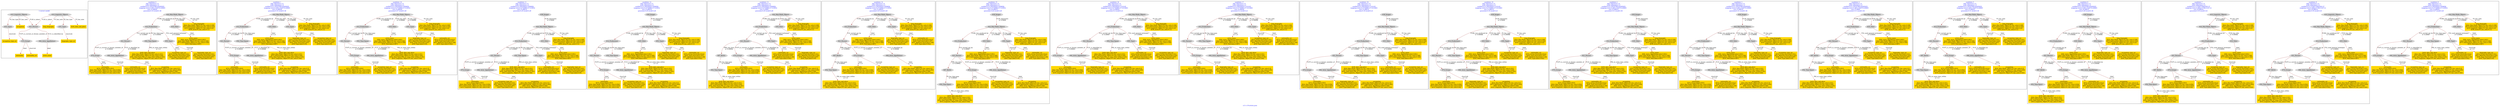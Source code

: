 digraph n0 {
fontcolor="blue"
remincross="true"
label="s11-s-19-artists.json"
subgraph cluster_0 {
label="1-correct model"
n2[style="filled",color="white",fillcolor="lightgray",label="E21_Person1"];
n3[style="filled",color="white",fillcolor="lightgray",label="E74_Group1"];
n4[style="filled",color="white",fillcolor="lightgray",label="E82_Actor_Appellation1"];
n5[style="filled",color="white",fillcolor="lightgray",label="E33_Linguistic_Object1"];
n6[style="filled",color="white",fillcolor="lightgray",label="E55_Type1"];
n7[shape="plaintext",style="filled",fillcolor="gold",label="birth_data_and_place"];
n8[shape="plaintext",style="filled",fillcolor="gold",label="long_biography"];
n9[style="filled",color="white",fillcolor="lightgray",label="E33_Linguistic_Object2"];
n10[style="filled",color="white",fillcolor="lightgray",label="E55_Type2"];
n11[shape="plaintext",style="filled",fillcolor="gold",label="occupation"];
n12[shape="plaintext",style="filled",fillcolor="gold",label="biography_type_uri"];
n13[shape="plaintext",style="filled",fillcolor="gold",label="occupation_type_uri"];
n14[shape="plaintext",style="filled",fillcolor="gold",label="nationality_uri"];
n15[shape="plaintext",style="filled",fillcolor="gold",label="nationality"];
n16[shape="plaintext",style="filled",fillcolor="gold",label="artist_name"];
}
subgraph cluster_1 {
label="candidate 0\nlink coherence:1.0\nnode coherence:1.0\nconfidence:0.33035789104495955\nmapping score:0.4851192970149865\ncost:14.99924\n-precision:0.33-recall:0.36"
n18[style="filled",color="white",fillcolor="lightgray",label="E12_Production1"];
n19[style="filled",color="white",fillcolor="lightgray",label="E21_Person1"];
n20[style="filled",color="white",fillcolor="lightgray",label="E52_Time-Span2"];
n21[style="filled",color="white",fillcolor="lightgray",label="E55_Type1"];
n22[style="filled",color="white",fillcolor="lightgray",label="E74_Group1"];
n23[style="filled",color="white",fillcolor="lightgray",label="E82_Actor_Appellation1"];
n24[style="filled",color="white",fillcolor="lightgray",label="E22_Man-Made_Object1"];
n25[style="filled",color="white",fillcolor="lightgray",label="E35_Title1"];
n26[shape="plaintext",style="filled",fillcolor="gold",label="occupation\n[E22_Man-Made_Object,P3_has_note,0.3]\n[E73_Information_Object,P3_has_note,0.292]\n[E82_Actor_Appellation,label,0.246]\n[E33_Linguistic_Object,P3_has_note,0.163]"];
n27[shape="plaintext",style="filled",fillcolor="gold",label="birth_data_and_place\n[E22_Man-Made_Object,P3_has_note,0.331]\n[E73_Information_Object,P3_has_note,0.324]\n[E52_Time-Span,P82_at_some_time_within,0.181]\n[E33_Linguistic_Object,P3_has_note,0.164]"];
n28[shape="plaintext",style="filled",fillcolor="gold",label="occupation_type_uri\n[E74_Group,classLink,0.331]\n[E57_Material,classLink,0.322]\n[E55_Type,classLink,0.297]\n[E55_Type,label,0.05]"];
n29[shape="plaintext",style="filled",fillcolor="gold",label="nationality\n[E74_Group,label,0.853]\n[E22_Man-Made_Object,P3_has_note,0.054]\n[E73_Information_Object,P3_has_note,0.053]\n[E33_Linguistic_Object,P3_has_note,0.04]"];
n30[shape="plaintext",style="filled",fillcolor="gold",label="artist_name\n[E82_Actor_Appellation,label,0.601]\n[E22_Man-Made_Object,P3_has_note,0.168]\n[E73_Information_Object,P3_has_note,0.164]\n[E35_Title,label,0.067]"];
n31[shape="plaintext",style="filled",fillcolor="gold",label="long_biography\n[E22_Man-Made_Object,P3_has_note,0.338]\n[E73_Information_Object,P3_has_note,0.332]\n[E33_Linguistic_Object,P3_has_note,0.22]\n[E39_Actor,P3_has_note,0.11]"];
n32[shape="plaintext",style="filled",fillcolor="gold",label="biography_type_uri\n[E74_Group,classLink,0.331]\n[E57_Material,classLink,0.322]\n[E55_Type,classLink,0.297]\n[E55_Type,label,0.05]"];
n33[shape="plaintext",style="filled",fillcolor="gold",label="nationality_uri\n[E74_Group,classLink,0.612]\n[E55_Type,classLink,0.197]\n[E57_Material,classLink,0.148]\n[E55_Type,label,0.042]"];
}
subgraph cluster_2 {
label="candidate 1\nlink coherence:1.0\nnode coherence:1.0\nconfidence:0.33035789104495955\nmapping score:0.4851192970149865\ncost:14.99929\n-precision:0.33-recall:0.36"
n35[style="filled",color="white",fillcolor="lightgray",label="E12_Production1"];
n36[style="filled",color="white",fillcolor="lightgray",label="E21_Person1"];
n37[style="filled",color="white",fillcolor="lightgray",label="E52_Time-Span2"];
n38[style="filled",color="white",fillcolor="lightgray",label="E74_Group1"];
n39[style="filled",color="white",fillcolor="lightgray",label="E82_Actor_Appellation1"];
n40[style="filled",color="white",fillcolor="lightgray",label="E22_Man-Made_Object1"];
n41[style="filled",color="white",fillcolor="lightgray",label="E35_Title1"];
n42[style="filled",color="white",fillcolor="lightgray",label="E55_Type2"];
n43[shape="plaintext",style="filled",fillcolor="gold",label="occupation\n[E22_Man-Made_Object,P3_has_note,0.3]\n[E73_Information_Object,P3_has_note,0.292]\n[E82_Actor_Appellation,label,0.246]\n[E33_Linguistic_Object,P3_has_note,0.163]"];
n44[shape="plaintext",style="filled",fillcolor="gold",label="birth_data_and_place\n[E22_Man-Made_Object,P3_has_note,0.331]\n[E73_Information_Object,P3_has_note,0.324]\n[E52_Time-Span,P82_at_some_time_within,0.181]\n[E33_Linguistic_Object,P3_has_note,0.164]"];
n45[shape="plaintext",style="filled",fillcolor="gold",label="biography_type_uri\n[E74_Group,classLink,0.331]\n[E57_Material,classLink,0.322]\n[E55_Type,classLink,0.297]\n[E55_Type,label,0.05]"];
n46[shape="plaintext",style="filled",fillcolor="gold",label="occupation_type_uri\n[E74_Group,classLink,0.331]\n[E57_Material,classLink,0.322]\n[E55_Type,classLink,0.297]\n[E55_Type,label,0.05]"];
n47[shape="plaintext",style="filled",fillcolor="gold",label="nationality\n[E74_Group,label,0.853]\n[E22_Man-Made_Object,P3_has_note,0.054]\n[E73_Information_Object,P3_has_note,0.053]\n[E33_Linguistic_Object,P3_has_note,0.04]"];
n48[shape="plaintext",style="filled",fillcolor="gold",label="artist_name\n[E82_Actor_Appellation,label,0.601]\n[E22_Man-Made_Object,P3_has_note,0.168]\n[E73_Information_Object,P3_has_note,0.164]\n[E35_Title,label,0.067]"];
n49[shape="plaintext",style="filled",fillcolor="gold",label="long_biography\n[E22_Man-Made_Object,P3_has_note,0.338]\n[E73_Information_Object,P3_has_note,0.332]\n[E33_Linguistic_Object,P3_has_note,0.22]\n[E39_Actor,P3_has_note,0.11]"];
n50[shape="plaintext",style="filled",fillcolor="gold",label="nationality_uri\n[E74_Group,classLink,0.612]\n[E55_Type,classLink,0.197]\n[E57_Material,classLink,0.148]\n[E55_Type,label,0.042]"];
}
subgraph cluster_3 {
label="candidate 10\nlink coherence:1.0\nnode coherence:1.0\nconfidence:0.2942940471959856\nmapping score:0.4730980157319952\ncost:14.99929\n-precision:0.27-recall:0.29"
n52[style="filled",color="white",fillcolor="lightgray",label="E12_Production1"];
n53[style="filled",color="white",fillcolor="lightgray",label="E21_Person1"];
n54[style="filled",color="white",fillcolor="lightgray",label="E52_Time-Span2"];
n55[style="filled",color="white",fillcolor="lightgray",label="E74_Group1"];
n56[style="filled",color="white",fillcolor="lightgray",label="E82_Actor_Appellation1"];
n57[style="filled",color="white",fillcolor="lightgray",label="E22_Man-Made_Object1"];
n58[style="filled",color="white",fillcolor="lightgray",label="E35_Title1"];
n59[style="filled",color="white",fillcolor="lightgray",label="E55_Type2"];
n60[shape="plaintext",style="filled",fillcolor="gold",label="occupation\n[E22_Man-Made_Object,P3_has_note,0.3]\n[E73_Information_Object,P3_has_note,0.292]\n[E82_Actor_Appellation,label,0.246]\n[E33_Linguistic_Object,P3_has_note,0.163]"];
n61[shape="plaintext",style="filled",fillcolor="gold",label="birth_data_and_place\n[E22_Man-Made_Object,P3_has_note,0.331]\n[E73_Information_Object,P3_has_note,0.324]\n[E52_Time-Span,P82_at_some_time_within,0.181]\n[E33_Linguistic_Object,P3_has_note,0.164]"];
n62[shape="plaintext",style="filled",fillcolor="gold",label="biography_type_uri\n[E74_Group,classLink,0.331]\n[E57_Material,classLink,0.322]\n[E55_Type,classLink,0.297]\n[E55_Type,label,0.05]"];
n63[shape="plaintext",style="filled",fillcolor="gold",label="nationality_uri\n[E74_Group,classLink,0.612]\n[E55_Type,classLink,0.197]\n[E57_Material,classLink,0.148]\n[E55_Type,label,0.042]"];
n64[shape="plaintext",style="filled",fillcolor="gold",label="nationality\n[E74_Group,label,0.853]\n[E22_Man-Made_Object,P3_has_note,0.054]\n[E73_Information_Object,P3_has_note,0.053]\n[E33_Linguistic_Object,P3_has_note,0.04]"];
n65[shape="plaintext",style="filled",fillcolor="gold",label="artist_name\n[E82_Actor_Appellation,label,0.601]\n[E22_Man-Made_Object,P3_has_note,0.168]\n[E73_Information_Object,P3_has_note,0.164]\n[E35_Title,label,0.067]"];
n66[shape="plaintext",style="filled",fillcolor="gold",label="long_biography\n[E22_Man-Made_Object,P3_has_note,0.338]\n[E73_Information_Object,P3_has_note,0.332]\n[E33_Linguistic_Object,P3_has_note,0.22]\n[E39_Actor,P3_has_note,0.11]"];
n67[shape="plaintext",style="filled",fillcolor="gold",label="occupation_type_uri\n[E74_Group,classLink,0.331]\n[E57_Material,classLink,0.322]\n[E55_Type,classLink,0.297]\n[E55_Type,label,0.05]"];
}
subgraph cluster_4 {
label="candidate 11\nlink coherence:1.0\nnode coherence:1.0\nconfidence:0.2942940471959856\nmapping score:0.4730980157319952\ncost:15.99914\n-precision:0.25-recall:0.29"
n69[style="filled",color="white",fillcolor="lightgray",label="E12_Production1"];
n70[style="filled",color="white",fillcolor="lightgray",label="E21_Person1"];
n71[style="filled",color="white",fillcolor="lightgray",label="E52_Time-Span2"];
n72[style="filled",color="white",fillcolor="lightgray",label="E55_Type1"];
n73[style="filled",color="white",fillcolor="lightgray",label="E74_Group1"];
n74[style="filled",color="white",fillcolor="lightgray",label="E82_Actor_Appellation1"];
n75[style="filled",color="white",fillcolor="lightgray",label="E22_Man-Made_Object1"];
n76[style="filled",color="white",fillcolor="lightgray",label="E35_Title1"];
n77[style="filled",color="white",fillcolor="lightgray",label="E38_Image1"];
n78[shape="plaintext",style="filled",fillcolor="gold",label="occupation\n[E22_Man-Made_Object,P3_has_note,0.3]\n[E73_Information_Object,P3_has_note,0.292]\n[E82_Actor_Appellation,label,0.246]\n[E33_Linguistic_Object,P3_has_note,0.163]"];
n79[shape="plaintext",style="filled",fillcolor="gold",label="birth_data_and_place\n[E22_Man-Made_Object,P3_has_note,0.331]\n[E73_Information_Object,P3_has_note,0.324]\n[E52_Time-Span,P82_at_some_time_within,0.181]\n[E33_Linguistic_Object,P3_has_note,0.164]"];
n80[shape="plaintext",style="filled",fillcolor="gold",label="nationality_uri\n[E74_Group,classLink,0.612]\n[E55_Type,classLink,0.197]\n[E57_Material,classLink,0.148]\n[E55_Type,label,0.042]"];
n81[shape="plaintext",style="filled",fillcolor="gold",label="nationality\n[E74_Group,label,0.853]\n[E22_Man-Made_Object,P3_has_note,0.054]\n[E73_Information_Object,P3_has_note,0.053]\n[E33_Linguistic_Object,P3_has_note,0.04]"];
n82[shape="plaintext",style="filled",fillcolor="gold",label="artist_name\n[E82_Actor_Appellation,label,0.601]\n[E22_Man-Made_Object,P3_has_note,0.168]\n[E73_Information_Object,P3_has_note,0.164]\n[E35_Title,label,0.067]"];
n83[shape="plaintext",style="filled",fillcolor="gold",label="long_biography\n[E22_Man-Made_Object,P3_has_note,0.338]\n[E73_Information_Object,P3_has_note,0.332]\n[E33_Linguistic_Object,P3_has_note,0.22]\n[E39_Actor,P3_has_note,0.11]"];
n84[shape="plaintext",style="filled",fillcolor="gold",label="biography_type_uri\n[E74_Group,classLink,0.331]\n[E57_Material,classLink,0.322]\n[E55_Type,classLink,0.297]\n[E55_Type,label,0.05]"];
n85[shape="plaintext",style="filled",fillcolor="gold",label="occupation_type_uri\n[E74_Group,classLink,0.331]\n[E57_Material,classLink,0.322]\n[E55_Type,classLink,0.297]\n[E55_Type,label,0.05]"];
}
subgraph cluster_5 {
label="candidate 12\nlink coherence:1.0\nnode coherence:1.0\nconfidence:0.2942940471959856\nmapping score:0.4730980157319952\ncost:15.99919\n-precision:0.25-recall:0.29"
n87[style="filled",color="white",fillcolor="lightgray",label="E12_Production1"];
n88[style="filled",color="white",fillcolor="lightgray",label="E21_Person1"];
n89[style="filled",color="white",fillcolor="lightgray",label="E52_Time-Span2"];
n90[style="filled",color="white",fillcolor="lightgray",label="E74_Group1"];
n91[style="filled",color="white",fillcolor="lightgray",label="E82_Actor_Appellation1"];
n92[style="filled",color="white",fillcolor="lightgray",label="E22_Man-Made_Object1"];
n93[style="filled",color="white",fillcolor="lightgray",label="E35_Title1"];
n94[style="filled",color="white",fillcolor="lightgray",label="E55_Type2"];
n95[style="filled",color="white",fillcolor="lightgray",label="E38_Image1"];
n96[shape="plaintext",style="filled",fillcolor="gold",label="occupation\n[E22_Man-Made_Object,P3_has_note,0.3]\n[E73_Information_Object,P3_has_note,0.292]\n[E82_Actor_Appellation,label,0.246]\n[E33_Linguistic_Object,P3_has_note,0.163]"];
n97[shape="plaintext",style="filled",fillcolor="gold",label="birth_data_and_place\n[E22_Man-Made_Object,P3_has_note,0.331]\n[E73_Information_Object,P3_has_note,0.324]\n[E52_Time-Span,P82_at_some_time_within,0.181]\n[E33_Linguistic_Object,P3_has_note,0.164]"];
n98[shape="plaintext",style="filled",fillcolor="gold",label="biography_type_uri\n[E74_Group,classLink,0.331]\n[E57_Material,classLink,0.322]\n[E55_Type,classLink,0.297]\n[E55_Type,label,0.05]"];
n99[shape="plaintext",style="filled",fillcolor="gold",label="nationality_uri\n[E74_Group,classLink,0.612]\n[E55_Type,classLink,0.197]\n[E57_Material,classLink,0.148]\n[E55_Type,label,0.042]"];
n100[shape="plaintext",style="filled",fillcolor="gold",label="nationality\n[E74_Group,label,0.853]\n[E22_Man-Made_Object,P3_has_note,0.054]\n[E73_Information_Object,P3_has_note,0.053]\n[E33_Linguistic_Object,P3_has_note,0.04]"];
n101[shape="plaintext",style="filled",fillcolor="gold",label="artist_name\n[E82_Actor_Appellation,label,0.601]\n[E22_Man-Made_Object,P3_has_note,0.168]\n[E73_Information_Object,P3_has_note,0.164]\n[E35_Title,label,0.067]"];
n102[shape="plaintext",style="filled",fillcolor="gold",label="long_biography\n[E22_Man-Made_Object,P3_has_note,0.338]\n[E73_Information_Object,P3_has_note,0.332]\n[E33_Linguistic_Object,P3_has_note,0.22]\n[E39_Actor,P3_has_note,0.11]"];
n103[shape="plaintext",style="filled",fillcolor="gold",label="occupation_type_uri\n[E74_Group,classLink,0.331]\n[E57_Material,classLink,0.322]\n[E55_Type,classLink,0.297]\n[E55_Type,label,0.05]"];
}
subgraph cluster_6 {
label="candidate 13\nlink coherence:1.0\nnode coherence:1.0\nconfidence:0.2942940471959856\nmapping score:0.4730980157319952\ncost:15.9992\n-precision:0.25-recall:0.29"
n105[style="filled",color="white",fillcolor="lightgray",label="E12_Production1"];
n106[style="filled",color="white",fillcolor="lightgray",label="E21_Person1"];
n107[style="filled",color="white",fillcolor="lightgray",label="E55_Type1"];
n108[style="filled",color="white",fillcolor="lightgray",label="E67_Birth1"];
n109[style="filled",color="white",fillcolor="lightgray",label="E74_Group1"];
n110[style="filled",color="white",fillcolor="lightgray",label="E82_Actor_Appellation1"];
n111[style="filled",color="white",fillcolor="lightgray",label="E22_Man-Made_Object1"];
n112[style="filled",color="white",fillcolor="lightgray",label="E35_Title1"];
n113[style="filled",color="white",fillcolor="lightgray",label="E52_Time-Span1"];
n114[shape="plaintext",style="filled",fillcolor="gold",label="occupation\n[E22_Man-Made_Object,P3_has_note,0.3]\n[E73_Information_Object,P3_has_note,0.292]\n[E82_Actor_Appellation,label,0.246]\n[E33_Linguistic_Object,P3_has_note,0.163]"];
n115[shape="plaintext",style="filled",fillcolor="gold",label="birth_data_and_place\n[E22_Man-Made_Object,P3_has_note,0.331]\n[E73_Information_Object,P3_has_note,0.324]\n[E52_Time-Span,P82_at_some_time_within,0.181]\n[E33_Linguistic_Object,P3_has_note,0.164]"];
n116[shape="plaintext",style="filled",fillcolor="gold",label="nationality_uri\n[E74_Group,classLink,0.612]\n[E55_Type,classLink,0.197]\n[E57_Material,classLink,0.148]\n[E55_Type,label,0.042]"];
n117[shape="plaintext",style="filled",fillcolor="gold",label="nationality\n[E74_Group,label,0.853]\n[E22_Man-Made_Object,P3_has_note,0.054]\n[E73_Information_Object,P3_has_note,0.053]\n[E33_Linguistic_Object,P3_has_note,0.04]"];
n118[shape="plaintext",style="filled",fillcolor="gold",label="artist_name\n[E82_Actor_Appellation,label,0.601]\n[E22_Man-Made_Object,P3_has_note,0.168]\n[E73_Information_Object,P3_has_note,0.164]\n[E35_Title,label,0.067]"];
n119[shape="plaintext",style="filled",fillcolor="gold",label="long_biography\n[E22_Man-Made_Object,P3_has_note,0.338]\n[E73_Information_Object,P3_has_note,0.332]\n[E33_Linguistic_Object,P3_has_note,0.22]\n[E39_Actor,P3_has_note,0.11]"];
n120[shape="plaintext",style="filled",fillcolor="gold",label="biography_type_uri\n[E74_Group,classLink,0.331]\n[E57_Material,classLink,0.322]\n[E55_Type,classLink,0.297]\n[E55_Type,label,0.05]"];
n121[shape="plaintext",style="filled",fillcolor="gold",label="occupation_type_uri\n[E74_Group,classLink,0.331]\n[E57_Material,classLink,0.322]\n[E55_Type,classLink,0.297]\n[E55_Type,label,0.05]"];
}
subgraph cluster_7 {
label="candidate 14\nlink coherence:1.0\nnode coherence:1.0\nconfidence:0.2942940471959856\nmapping score:0.4730980157319952\ncost:15.99925\n-precision:0.25-recall:0.29"
n123[style="filled",color="white",fillcolor="lightgray",label="E12_Production1"];
n124[style="filled",color="white",fillcolor="lightgray",label="E21_Person1"];
n125[style="filled",color="white",fillcolor="lightgray",label="E67_Birth1"];
n126[style="filled",color="white",fillcolor="lightgray",label="E74_Group1"];
n127[style="filled",color="white",fillcolor="lightgray",label="E82_Actor_Appellation1"];
n128[style="filled",color="white",fillcolor="lightgray",label="E22_Man-Made_Object1"];
n129[style="filled",color="white",fillcolor="lightgray",label="E35_Title1"];
n130[style="filled",color="white",fillcolor="lightgray",label="E55_Type2"];
n131[style="filled",color="white",fillcolor="lightgray",label="E52_Time-Span1"];
n132[shape="plaintext",style="filled",fillcolor="gold",label="occupation\n[E22_Man-Made_Object,P3_has_note,0.3]\n[E73_Information_Object,P3_has_note,0.292]\n[E82_Actor_Appellation,label,0.246]\n[E33_Linguistic_Object,P3_has_note,0.163]"];
n133[shape="plaintext",style="filled",fillcolor="gold",label="birth_data_and_place\n[E22_Man-Made_Object,P3_has_note,0.331]\n[E73_Information_Object,P3_has_note,0.324]\n[E52_Time-Span,P82_at_some_time_within,0.181]\n[E33_Linguistic_Object,P3_has_note,0.164]"];
n134[shape="plaintext",style="filled",fillcolor="gold",label="biography_type_uri\n[E74_Group,classLink,0.331]\n[E57_Material,classLink,0.322]\n[E55_Type,classLink,0.297]\n[E55_Type,label,0.05]"];
n135[shape="plaintext",style="filled",fillcolor="gold",label="nationality_uri\n[E74_Group,classLink,0.612]\n[E55_Type,classLink,0.197]\n[E57_Material,classLink,0.148]\n[E55_Type,label,0.042]"];
n136[shape="plaintext",style="filled",fillcolor="gold",label="nationality\n[E74_Group,label,0.853]\n[E22_Man-Made_Object,P3_has_note,0.054]\n[E73_Information_Object,P3_has_note,0.053]\n[E33_Linguistic_Object,P3_has_note,0.04]"];
n137[shape="plaintext",style="filled",fillcolor="gold",label="artist_name\n[E82_Actor_Appellation,label,0.601]\n[E22_Man-Made_Object,P3_has_note,0.168]\n[E73_Information_Object,P3_has_note,0.164]\n[E35_Title,label,0.067]"];
n138[shape="plaintext",style="filled",fillcolor="gold",label="long_biography\n[E22_Man-Made_Object,P3_has_note,0.338]\n[E73_Information_Object,P3_has_note,0.332]\n[E33_Linguistic_Object,P3_has_note,0.22]\n[E39_Actor,P3_has_note,0.11]"];
n139[shape="plaintext",style="filled",fillcolor="gold",label="occupation_type_uri\n[E74_Group,classLink,0.331]\n[E57_Material,classLink,0.322]\n[E55_Type,classLink,0.297]\n[E55_Type,label,0.05]"];
}
subgraph cluster_8 {
label="candidate 15\nlink coherence:1.0\nnode coherence:1.0\nconfidence:0.2942940471959856\nmapping score:0.4730980157319952\ncost:16.99915\n-precision:0.24-recall:0.29"
n141[style="filled",color="white",fillcolor="lightgray",label="E12_Production1"];
n142[style="filled",color="white",fillcolor="lightgray",label="E21_Person1"];
n143[style="filled",color="white",fillcolor="lightgray",label="E67_Birth1"];
n144[style="filled",color="white",fillcolor="lightgray",label="E74_Group1"];
n145[style="filled",color="white",fillcolor="lightgray",label="E82_Actor_Appellation1"];
n146[style="filled",color="white",fillcolor="lightgray",label="E22_Man-Made_Object1"];
n147[style="filled",color="white",fillcolor="lightgray",label="E35_Title1"];
n148[style="filled",color="white",fillcolor="lightgray",label="E55_Type2"];
n149[style="filled",color="white",fillcolor="lightgray",label="E38_Image1"];
n150[style="filled",color="white",fillcolor="lightgray",label="E52_Time-Span1"];
n151[shape="plaintext",style="filled",fillcolor="gold",label="occupation\n[E22_Man-Made_Object,P3_has_note,0.3]\n[E73_Information_Object,P3_has_note,0.292]\n[E82_Actor_Appellation,label,0.246]\n[E33_Linguistic_Object,P3_has_note,0.163]"];
n152[shape="plaintext",style="filled",fillcolor="gold",label="birth_data_and_place\n[E22_Man-Made_Object,P3_has_note,0.331]\n[E73_Information_Object,P3_has_note,0.324]\n[E52_Time-Span,P82_at_some_time_within,0.181]\n[E33_Linguistic_Object,P3_has_note,0.164]"];
n153[shape="plaintext",style="filled",fillcolor="gold",label="biography_type_uri\n[E74_Group,classLink,0.331]\n[E57_Material,classLink,0.322]\n[E55_Type,classLink,0.297]\n[E55_Type,label,0.05]"];
n154[shape="plaintext",style="filled",fillcolor="gold",label="nationality_uri\n[E74_Group,classLink,0.612]\n[E55_Type,classLink,0.197]\n[E57_Material,classLink,0.148]\n[E55_Type,label,0.042]"];
n155[shape="plaintext",style="filled",fillcolor="gold",label="nationality\n[E74_Group,label,0.853]\n[E22_Man-Made_Object,P3_has_note,0.054]\n[E73_Information_Object,P3_has_note,0.053]\n[E33_Linguistic_Object,P3_has_note,0.04]"];
n156[shape="plaintext",style="filled",fillcolor="gold",label="artist_name\n[E82_Actor_Appellation,label,0.601]\n[E22_Man-Made_Object,P3_has_note,0.168]\n[E73_Information_Object,P3_has_note,0.164]\n[E35_Title,label,0.067]"];
n157[shape="plaintext",style="filled",fillcolor="gold",label="long_biography\n[E22_Man-Made_Object,P3_has_note,0.338]\n[E73_Information_Object,P3_has_note,0.332]\n[E33_Linguistic_Object,P3_has_note,0.22]\n[E39_Actor,P3_has_note,0.11]"];
n158[shape="plaintext",style="filled",fillcolor="gold",label="occupation_type_uri\n[E74_Group,classLink,0.331]\n[E57_Material,classLink,0.322]\n[E55_Type,classLink,0.297]\n[E55_Type,label,0.05]"];
}
subgraph cluster_9 {
label="candidate 16\nlink coherence:1.0\nnode coherence:1.0\nconfidence:0.2942940471310105\nmapping score:0.47309801571033683\ncost:14.99924\n-precision:0.2-recall:0.21"
n160[style="filled",color="white",fillcolor="lightgray",label="E12_Production1"];
n161[style="filled",color="white",fillcolor="lightgray",label="E21_Person1"];
n162[style="filled",color="white",fillcolor="lightgray",label="E52_Time-Span2"];
n163[style="filled",color="white",fillcolor="lightgray",label="E55_Type1"];
n164[style="filled",color="white",fillcolor="lightgray",label="E74_Group1"];
n165[style="filled",color="white",fillcolor="lightgray",label="E82_Actor_Appellation1"];
n166[style="filled",color="white",fillcolor="lightgray",label="E22_Man-Made_Object1"];
n167[style="filled",color="white",fillcolor="lightgray",label="E35_Title1"];
n168[shape="plaintext",style="filled",fillcolor="gold",label="occupation\n[E22_Man-Made_Object,P3_has_note,0.3]\n[E73_Information_Object,P3_has_note,0.292]\n[E82_Actor_Appellation,label,0.246]\n[E33_Linguistic_Object,P3_has_note,0.163]"];
n169[shape="plaintext",style="filled",fillcolor="gold",label="birth_data_and_place\n[E22_Man-Made_Object,P3_has_note,0.331]\n[E73_Information_Object,P3_has_note,0.324]\n[E52_Time-Span,P82_at_some_time_within,0.181]\n[E33_Linguistic_Object,P3_has_note,0.164]"];
n170[shape="plaintext",style="filled",fillcolor="gold",label="nationality_uri\n[E74_Group,classLink,0.612]\n[E55_Type,classLink,0.197]\n[E57_Material,classLink,0.148]\n[E55_Type,label,0.042]"];
n171[shape="plaintext",style="filled",fillcolor="gold",label="nationality\n[E74_Group,label,0.853]\n[E22_Man-Made_Object,P3_has_note,0.054]\n[E73_Information_Object,P3_has_note,0.053]\n[E33_Linguistic_Object,P3_has_note,0.04]"];
n172[shape="plaintext",style="filled",fillcolor="gold",label="artist_name\n[E82_Actor_Appellation,label,0.601]\n[E22_Man-Made_Object,P3_has_note,0.168]\n[E73_Information_Object,P3_has_note,0.164]\n[E35_Title,label,0.067]"];
n173[shape="plaintext",style="filled",fillcolor="gold",label="long_biography\n[E22_Man-Made_Object,P3_has_note,0.338]\n[E73_Information_Object,P3_has_note,0.332]\n[E33_Linguistic_Object,P3_has_note,0.22]\n[E39_Actor,P3_has_note,0.11]"];
n174[shape="plaintext",style="filled",fillcolor="gold",label="occupation_type_uri\n[E74_Group,classLink,0.331]\n[E57_Material,classLink,0.322]\n[E55_Type,classLink,0.297]\n[E55_Type,label,0.05]"];
n175[shape="plaintext",style="filled",fillcolor="gold",label="biography_type_uri\n[E74_Group,classLink,0.331]\n[E57_Material,classLink,0.322]\n[E55_Type,classLink,0.297]\n[E55_Type,label,0.05]"];
}
subgraph cluster_10 {
label="candidate 17\nlink coherence:1.0\nnode coherence:1.0\nconfidence:0.2942940471310105\nmapping score:0.47309801571033683\ncost:14.99929\n-precision:0.2-recall:0.21"
n177[style="filled",color="white",fillcolor="lightgray",label="E12_Production1"];
n178[style="filled",color="white",fillcolor="lightgray",label="E21_Person1"];
n179[style="filled",color="white",fillcolor="lightgray",label="E52_Time-Span2"];
n180[style="filled",color="white",fillcolor="lightgray",label="E74_Group1"];
n181[style="filled",color="white",fillcolor="lightgray",label="E82_Actor_Appellation1"];
n182[style="filled",color="white",fillcolor="lightgray",label="E22_Man-Made_Object1"];
n183[style="filled",color="white",fillcolor="lightgray",label="E35_Title1"];
n184[style="filled",color="white",fillcolor="lightgray",label="E55_Type2"];
n185[shape="plaintext",style="filled",fillcolor="gold",label="occupation\n[E22_Man-Made_Object,P3_has_note,0.3]\n[E73_Information_Object,P3_has_note,0.292]\n[E82_Actor_Appellation,label,0.246]\n[E33_Linguistic_Object,P3_has_note,0.163]"];
n186[shape="plaintext",style="filled",fillcolor="gold",label="birth_data_and_place\n[E22_Man-Made_Object,P3_has_note,0.331]\n[E73_Information_Object,P3_has_note,0.324]\n[E52_Time-Span,P82_at_some_time_within,0.181]\n[E33_Linguistic_Object,P3_has_note,0.164]"];
n187[shape="plaintext",style="filled",fillcolor="gold",label="occupation_type_uri\n[E74_Group,classLink,0.331]\n[E57_Material,classLink,0.322]\n[E55_Type,classLink,0.297]\n[E55_Type,label,0.05]"];
n188[shape="plaintext",style="filled",fillcolor="gold",label="nationality_uri\n[E74_Group,classLink,0.612]\n[E55_Type,classLink,0.197]\n[E57_Material,classLink,0.148]\n[E55_Type,label,0.042]"];
n189[shape="plaintext",style="filled",fillcolor="gold",label="nationality\n[E74_Group,label,0.853]\n[E22_Man-Made_Object,P3_has_note,0.054]\n[E73_Information_Object,P3_has_note,0.053]\n[E33_Linguistic_Object,P3_has_note,0.04]"];
n190[shape="plaintext",style="filled",fillcolor="gold",label="artist_name\n[E82_Actor_Appellation,label,0.601]\n[E22_Man-Made_Object,P3_has_note,0.168]\n[E73_Information_Object,P3_has_note,0.164]\n[E35_Title,label,0.067]"];
n191[shape="plaintext",style="filled",fillcolor="gold",label="long_biography\n[E22_Man-Made_Object,P3_has_note,0.338]\n[E73_Information_Object,P3_has_note,0.332]\n[E33_Linguistic_Object,P3_has_note,0.22]\n[E39_Actor,P3_has_note,0.11]"];
n192[shape="plaintext",style="filled",fillcolor="gold",label="biography_type_uri\n[E74_Group,classLink,0.331]\n[E57_Material,classLink,0.322]\n[E55_Type,classLink,0.297]\n[E55_Type,label,0.05]"];
}
subgraph cluster_11 {
label="candidate 18\nlink coherence:1.0\nnode coherence:1.0\nconfidence:0.2942940471310105\nmapping score:0.47309801571033683\ncost:15.99914\n-precision:0.19-recall:0.21"
n194[style="filled",color="white",fillcolor="lightgray",label="E12_Production1"];
n195[style="filled",color="white",fillcolor="lightgray",label="E21_Person1"];
n196[style="filled",color="white",fillcolor="lightgray",label="E52_Time-Span2"];
n197[style="filled",color="white",fillcolor="lightgray",label="E55_Type1"];
n198[style="filled",color="white",fillcolor="lightgray",label="E74_Group1"];
n199[style="filled",color="white",fillcolor="lightgray",label="E82_Actor_Appellation1"];
n200[style="filled",color="white",fillcolor="lightgray",label="E22_Man-Made_Object1"];
n201[style="filled",color="white",fillcolor="lightgray",label="E35_Title1"];
n202[style="filled",color="white",fillcolor="lightgray",label="E38_Image1"];
n203[shape="plaintext",style="filled",fillcolor="gold",label="occupation\n[E22_Man-Made_Object,P3_has_note,0.3]\n[E73_Information_Object,P3_has_note,0.292]\n[E82_Actor_Appellation,label,0.246]\n[E33_Linguistic_Object,P3_has_note,0.163]"];
n204[shape="plaintext",style="filled",fillcolor="gold",label="birth_data_and_place\n[E22_Man-Made_Object,P3_has_note,0.331]\n[E73_Information_Object,P3_has_note,0.324]\n[E52_Time-Span,P82_at_some_time_within,0.181]\n[E33_Linguistic_Object,P3_has_note,0.164]"];
n205[shape="plaintext",style="filled",fillcolor="gold",label="nationality_uri\n[E74_Group,classLink,0.612]\n[E55_Type,classLink,0.197]\n[E57_Material,classLink,0.148]\n[E55_Type,label,0.042]"];
n206[shape="plaintext",style="filled",fillcolor="gold",label="nationality\n[E74_Group,label,0.853]\n[E22_Man-Made_Object,P3_has_note,0.054]\n[E73_Information_Object,P3_has_note,0.053]\n[E33_Linguistic_Object,P3_has_note,0.04]"];
n207[shape="plaintext",style="filled",fillcolor="gold",label="artist_name\n[E82_Actor_Appellation,label,0.601]\n[E22_Man-Made_Object,P3_has_note,0.168]\n[E73_Information_Object,P3_has_note,0.164]\n[E35_Title,label,0.067]"];
n208[shape="plaintext",style="filled",fillcolor="gold",label="long_biography\n[E22_Man-Made_Object,P3_has_note,0.338]\n[E73_Information_Object,P3_has_note,0.332]\n[E33_Linguistic_Object,P3_has_note,0.22]\n[E39_Actor,P3_has_note,0.11]"];
n209[shape="plaintext",style="filled",fillcolor="gold",label="occupation_type_uri\n[E74_Group,classLink,0.331]\n[E57_Material,classLink,0.322]\n[E55_Type,classLink,0.297]\n[E55_Type,label,0.05]"];
n210[shape="plaintext",style="filled",fillcolor="gold",label="biography_type_uri\n[E74_Group,classLink,0.331]\n[E57_Material,classLink,0.322]\n[E55_Type,classLink,0.297]\n[E55_Type,label,0.05]"];
}
subgraph cluster_12 {
label="candidate 19\nlink coherence:1.0\nnode coherence:1.0\nconfidence:0.2942940471310105\nmapping score:0.47309801571033683\ncost:15.99919\n-precision:0.19-recall:0.21"
n212[style="filled",color="white",fillcolor="lightgray",label="E12_Production1"];
n213[style="filled",color="white",fillcolor="lightgray",label="E21_Person1"];
n214[style="filled",color="white",fillcolor="lightgray",label="E52_Time-Span2"];
n215[style="filled",color="white",fillcolor="lightgray",label="E74_Group1"];
n216[style="filled",color="white",fillcolor="lightgray",label="E82_Actor_Appellation1"];
n217[style="filled",color="white",fillcolor="lightgray",label="E22_Man-Made_Object1"];
n218[style="filled",color="white",fillcolor="lightgray",label="E35_Title1"];
n219[style="filled",color="white",fillcolor="lightgray",label="E55_Type2"];
n220[style="filled",color="white",fillcolor="lightgray",label="E38_Image1"];
n221[shape="plaintext",style="filled",fillcolor="gold",label="occupation\n[E22_Man-Made_Object,P3_has_note,0.3]\n[E73_Information_Object,P3_has_note,0.292]\n[E82_Actor_Appellation,label,0.246]\n[E33_Linguistic_Object,P3_has_note,0.163]"];
n222[shape="plaintext",style="filled",fillcolor="gold",label="birth_data_and_place\n[E22_Man-Made_Object,P3_has_note,0.331]\n[E73_Information_Object,P3_has_note,0.324]\n[E52_Time-Span,P82_at_some_time_within,0.181]\n[E33_Linguistic_Object,P3_has_note,0.164]"];
n223[shape="plaintext",style="filled",fillcolor="gold",label="occupation_type_uri\n[E74_Group,classLink,0.331]\n[E57_Material,classLink,0.322]\n[E55_Type,classLink,0.297]\n[E55_Type,label,0.05]"];
n224[shape="plaintext",style="filled",fillcolor="gold",label="nationality_uri\n[E74_Group,classLink,0.612]\n[E55_Type,classLink,0.197]\n[E57_Material,classLink,0.148]\n[E55_Type,label,0.042]"];
n225[shape="plaintext",style="filled",fillcolor="gold",label="nationality\n[E74_Group,label,0.853]\n[E22_Man-Made_Object,P3_has_note,0.054]\n[E73_Information_Object,P3_has_note,0.053]\n[E33_Linguistic_Object,P3_has_note,0.04]"];
n226[shape="plaintext",style="filled",fillcolor="gold",label="artist_name\n[E82_Actor_Appellation,label,0.601]\n[E22_Man-Made_Object,P3_has_note,0.168]\n[E73_Information_Object,P3_has_note,0.164]\n[E35_Title,label,0.067]"];
n227[shape="plaintext",style="filled",fillcolor="gold",label="long_biography\n[E22_Man-Made_Object,P3_has_note,0.338]\n[E73_Information_Object,P3_has_note,0.332]\n[E33_Linguistic_Object,P3_has_note,0.22]\n[E39_Actor,P3_has_note,0.11]"];
n228[shape="plaintext",style="filled",fillcolor="gold",label="biography_type_uri\n[E74_Group,classLink,0.331]\n[E57_Material,classLink,0.322]\n[E55_Type,classLink,0.297]\n[E55_Type,label,0.05]"];
}
subgraph cluster_13 {
label="candidate 2\nlink coherence:1.0\nnode coherence:1.0\nconfidence:0.33035789104495955\nmapping score:0.4851192970149865\ncost:15.99914\n-precision:0.31-recall:0.36"
n230[style="filled",color="white",fillcolor="lightgray",label="E12_Production1"];
n231[style="filled",color="white",fillcolor="lightgray",label="E21_Person1"];
n232[style="filled",color="white",fillcolor="lightgray",label="E52_Time-Span2"];
n233[style="filled",color="white",fillcolor="lightgray",label="E55_Type1"];
n234[style="filled",color="white",fillcolor="lightgray",label="E74_Group1"];
n235[style="filled",color="white",fillcolor="lightgray",label="E82_Actor_Appellation1"];
n236[style="filled",color="white",fillcolor="lightgray",label="E22_Man-Made_Object1"];
n237[style="filled",color="white",fillcolor="lightgray",label="E35_Title1"];
n238[style="filled",color="white",fillcolor="lightgray",label="E38_Image1"];
n239[shape="plaintext",style="filled",fillcolor="gold",label="occupation\n[E22_Man-Made_Object,P3_has_note,0.3]\n[E73_Information_Object,P3_has_note,0.292]\n[E82_Actor_Appellation,label,0.246]\n[E33_Linguistic_Object,P3_has_note,0.163]"];
n240[shape="plaintext",style="filled",fillcolor="gold",label="birth_data_and_place\n[E22_Man-Made_Object,P3_has_note,0.331]\n[E73_Information_Object,P3_has_note,0.324]\n[E52_Time-Span,P82_at_some_time_within,0.181]\n[E33_Linguistic_Object,P3_has_note,0.164]"];
n241[shape="plaintext",style="filled",fillcolor="gold",label="occupation_type_uri\n[E74_Group,classLink,0.331]\n[E57_Material,classLink,0.322]\n[E55_Type,classLink,0.297]\n[E55_Type,label,0.05]"];
n242[shape="plaintext",style="filled",fillcolor="gold",label="nationality\n[E74_Group,label,0.853]\n[E22_Man-Made_Object,P3_has_note,0.054]\n[E73_Information_Object,P3_has_note,0.053]\n[E33_Linguistic_Object,P3_has_note,0.04]"];
n243[shape="plaintext",style="filled",fillcolor="gold",label="artist_name\n[E82_Actor_Appellation,label,0.601]\n[E22_Man-Made_Object,P3_has_note,0.168]\n[E73_Information_Object,P3_has_note,0.164]\n[E35_Title,label,0.067]"];
n244[shape="plaintext",style="filled",fillcolor="gold",label="long_biography\n[E22_Man-Made_Object,P3_has_note,0.338]\n[E73_Information_Object,P3_has_note,0.332]\n[E33_Linguistic_Object,P3_has_note,0.22]\n[E39_Actor,P3_has_note,0.11]"];
n245[shape="plaintext",style="filled",fillcolor="gold",label="biography_type_uri\n[E74_Group,classLink,0.331]\n[E57_Material,classLink,0.322]\n[E55_Type,classLink,0.297]\n[E55_Type,label,0.05]"];
n246[shape="plaintext",style="filled",fillcolor="gold",label="nationality_uri\n[E74_Group,classLink,0.612]\n[E55_Type,classLink,0.197]\n[E57_Material,classLink,0.148]\n[E55_Type,label,0.042]"];
}
subgraph cluster_14 {
label="candidate 3\nlink coherence:1.0\nnode coherence:1.0\nconfidence:0.33035789104495955\nmapping score:0.4851192970149865\ncost:15.99919\n-precision:0.31-recall:0.36"
n248[style="filled",color="white",fillcolor="lightgray",label="E12_Production1"];
n249[style="filled",color="white",fillcolor="lightgray",label="E21_Person1"];
n250[style="filled",color="white",fillcolor="lightgray",label="E52_Time-Span2"];
n251[style="filled",color="white",fillcolor="lightgray",label="E74_Group1"];
n252[style="filled",color="white",fillcolor="lightgray",label="E82_Actor_Appellation1"];
n253[style="filled",color="white",fillcolor="lightgray",label="E22_Man-Made_Object1"];
n254[style="filled",color="white",fillcolor="lightgray",label="E35_Title1"];
n255[style="filled",color="white",fillcolor="lightgray",label="E55_Type2"];
n256[style="filled",color="white",fillcolor="lightgray",label="E38_Image1"];
n257[shape="plaintext",style="filled",fillcolor="gold",label="occupation\n[E22_Man-Made_Object,P3_has_note,0.3]\n[E73_Information_Object,P3_has_note,0.292]\n[E82_Actor_Appellation,label,0.246]\n[E33_Linguistic_Object,P3_has_note,0.163]"];
n258[shape="plaintext",style="filled",fillcolor="gold",label="birth_data_and_place\n[E22_Man-Made_Object,P3_has_note,0.331]\n[E73_Information_Object,P3_has_note,0.324]\n[E52_Time-Span,P82_at_some_time_within,0.181]\n[E33_Linguistic_Object,P3_has_note,0.164]"];
n259[shape="plaintext",style="filled",fillcolor="gold",label="biography_type_uri\n[E74_Group,classLink,0.331]\n[E57_Material,classLink,0.322]\n[E55_Type,classLink,0.297]\n[E55_Type,label,0.05]"];
n260[shape="plaintext",style="filled",fillcolor="gold",label="occupation_type_uri\n[E74_Group,classLink,0.331]\n[E57_Material,classLink,0.322]\n[E55_Type,classLink,0.297]\n[E55_Type,label,0.05]"];
n261[shape="plaintext",style="filled",fillcolor="gold",label="nationality\n[E74_Group,label,0.853]\n[E22_Man-Made_Object,P3_has_note,0.054]\n[E73_Information_Object,P3_has_note,0.053]\n[E33_Linguistic_Object,P3_has_note,0.04]"];
n262[shape="plaintext",style="filled",fillcolor="gold",label="artist_name\n[E82_Actor_Appellation,label,0.601]\n[E22_Man-Made_Object,P3_has_note,0.168]\n[E73_Information_Object,P3_has_note,0.164]\n[E35_Title,label,0.067]"];
n263[shape="plaintext",style="filled",fillcolor="gold",label="long_biography\n[E22_Man-Made_Object,P3_has_note,0.338]\n[E73_Information_Object,P3_has_note,0.332]\n[E33_Linguistic_Object,P3_has_note,0.22]\n[E39_Actor,P3_has_note,0.11]"];
n264[shape="plaintext",style="filled",fillcolor="gold",label="nationality_uri\n[E74_Group,classLink,0.612]\n[E55_Type,classLink,0.197]\n[E57_Material,classLink,0.148]\n[E55_Type,label,0.042]"];
}
subgraph cluster_15 {
label="candidate 4\nlink coherence:1.0\nnode coherence:1.0\nconfidence:0.33035789104495955\nmapping score:0.4851192970149865\ncost:15.9992\n-precision:0.31-recall:0.36"
n266[style="filled",color="white",fillcolor="lightgray",label="E12_Production1"];
n267[style="filled",color="white",fillcolor="lightgray",label="E21_Person1"];
n268[style="filled",color="white",fillcolor="lightgray",label="E55_Type1"];
n269[style="filled",color="white",fillcolor="lightgray",label="E67_Birth1"];
n270[style="filled",color="white",fillcolor="lightgray",label="E74_Group1"];
n271[style="filled",color="white",fillcolor="lightgray",label="E82_Actor_Appellation1"];
n272[style="filled",color="white",fillcolor="lightgray",label="E22_Man-Made_Object1"];
n273[style="filled",color="white",fillcolor="lightgray",label="E35_Title1"];
n274[style="filled",color="white",fillcolor="lightgray",label="E52_Time-Span1"];
n275[shape="plaintext",style="filled",fillcolor="gold",label="occupation\n[E22_Man-Made_Object,P3_has_note,0.3]\n[E73_Information_Object,P3_has_note,0.292]\n[E82_Actor_Appellation,label,0.246]\n[E33_Linguistic_Object,P3_has_note,0.163]"];
n276[shape="plaintext",style="filled",fillcolor="gold",label="birth_data_and_place\n[E22_Man-Made_Object,P3_has_note,0.331]\n[E73_Information_Object,P3_has_note,0.324]\n[E52_Time-Span,P82_at_some_time_within,0.181]\n[E33_Linguistic_Object,P3_has_note,0.164]"];
n277[shape="plaintext",style="filled",fillcolor="gold",label="occupation_type_uri\n[E74_Group,classLink,0.331]\n[E57_Material,classLink,0.322]\n[E55_Type,classLink,0.297]\n[E55_Type,label,0.05]"];
n278[shape="plaintext",style="filled",fillcolor="gold",label="nationality\n[E74_Group,label,0.853]\n[E22_Man-Made_Object,P3_has_note,0.054]\n[E73_Information_Object,P3_has_note,0.053]\n[E33_Linguistic_Object,P3_has_note,0.04]"];
n279[shape="plaintext",style="filled",fillcolor="gold",label="artist_name\n[E82_Actor_Appellation,label,0.601]\n[E22_Man-Made_Object,P3_has_note,0.168]\n[E73_Information_Object,P3_has_note,0.164]\n[E35_Title,label,0.067]"];
n280[shape="plaintext",style="filled",fillcolor="gold",label="long_biography\n[E22_Man-Made_Object,P3_has_note,0.338]\n[E73_Information_Object,P3_has_note,0.332]\n[E33_Linguistic_Object,P3_has_note,0.22]\n[E39_Actor,P3_has_note,0.11]"];
n281[shape="plaintext",style="filled",fillcolor="gold",label="biography_type_uri\n[E74_Group,classLink,0.331]\n[E57_Material,classLink,0.322]\n[E55_Type,classLink,0.297]\n[E55_Type,label,0.05]"];
n282[shape="plaintext",style="filled",fillcolor="gold",label="nationality_uri\n[E74_Group,classLink,0.612]\n[E55_Type,classLink,0.197]\n[E57_Material,classLink,0.148]\n[E55_Type,label,0.042]"];
}
subgraph cluster_16 {
label="candidate 5\nlink coherence:1.0\nnode coherence:1.0\nconfidence:0.33035789104495955\nmapping score:0.4851192970149865\ncost:15.99925\n-precision:0.31-recall:0.36"
n284[style="filled",color="white",fillcolor="lightgray",label="E12_Production1"];
n285[style="filled",color="white",fillcolor="lightgray",label="E21_Person1"];
n286[style="filled",color="white",fillcolor="lightgray",label="E67_Birth1"];
n287[style="filled",color="white",fillcolor="lightgray",label="E74_Group1"];
n288[style="filled",color="white",fillcolor="lightgray",label="E82_Actor_Appellation1"];
n289[style="filled",color="white",fillcolor="lightgray",label="E22_Man-Made_Object1"];
n290[style="filled",color="white",fillcolor="lightgray",label="E35_Title1"];
n291[style="filled",color="white",fillcolor="lightgray",label="E55_Type2"];
n292[style="filled",color="white",fillcolor="lightgray",label="E52_Time-Span1"];
n293[shape="plaintext",style="filled",fillcolor="gold",label="occupation\n[E22_Man-Made_Object,P3_has_note,0.3]\n[E73_Information_Object,P3_has_note,0.292]\n[E82_Actor_Appellation,label,0.246]\n[E33_Linguistic_Object,P3_has_note,0.163]"];
n294[shape="plaintext",style="filled",fillcolor="gold",label="birth_data_and_place\n[E22_Man-Made_Object,P3_has_note,0.331]\n[E73_Information_Object,P3_has_note,0.324]\n[E52_Time-Span,P82_at_some_time_within,0.181]\n[E33_Linguistic_Object,P3_has_note,0.164]"];
n295[shape="plaintext",style="filled",fillcolor="gold",label="biography_type_uri\n[E74_Group,classLink,0.331]\n[E57_Material,classLink,0.322]\n[E55_Type,classLink,0.297]\n[E55_Type,label,0.05]"];
n296[shape="plaintext",style="filled",fillcolor="gold",label="occupation_type_uri\n[E74_Group,classLink,0.331]\n[E57_Material,classLink,0.322]\n[E55_Type,classLink,0.297]\n[E55_Type,label,0.05]"];
n297[shape="plaintext",style="filled",fillcolor="gold",label="nationality\n[E74_Group,label,0.853]\n[E22_Man-Made_Object,P3_has_note,0.054]\n[E73_Information_Object,P3_has_note,0.053]\n[E33_Linguistic_Object,P3_has_note,0.04]"];
n298[shape="plaintext",style="filled",fillcolor="gold",label="artist_name\n[E82_Actor_Appellation,label,0.601]\n[E22_Man-Made_Object,P3_has_note,0.168]\n[E73_Information_Object,P3_has_note,0.164]\n[E35_Title,label,0.067]"];
n299[shape="plaintext",style="filled",fillcolor="gold",label="long_biography\n[E22_Man-Made_Object,P3_has_note,0.338]\n[E73_Information_Object,P3_has_note,0.332]\n[E33_Linguistic_Object,P3_has_note,0.22]\n[E39_Actor,P3_has_note,0.11]"];
n300[shape="plaintext",style="filled",fillcolor="gold",label="nationality_uri\n[E74_Group,classLink,0.612]\n[E55_Type,classLink,0.197]\n[E57_Material,classLink,0.148]\n[E55_Type,label,0.042]"];
}
subgraph cluster_17 {
label="candidate 6\nlink coherence:1.0\nnode coherence:1.0\nconfidence:0.33035789104495955\nmapping score:0.4851192970149865\ncost:16.99915\n-precision:0.29-recall:0.36"
n302[style="filled",color="white",fillcolor="lightgray",label="E12_Production1"];
n303[style="filled",color="white",fillcolor="lightgray",label="E21_Person1"];
n304[style="filled",color="white",fillcolor="lightgray",label="E67_Birth1"];
n305[style="filled",color="white",fillcolor="lightgray",label="E74_Group1"];
n306[style="filled",color="white",fillcolor="lightgray",label="E82_Actor_Appellation1"];
n307[style="filled",color="white",fillcolor="lightgray",label="E22_Man-Made_Object1"];
n308[style="filled",color="white",fillcolor="lightgray",label="E35_Title1"];
n309[style="filled",color="white",fillcolor="lightgray",label="E55_Type2"];
n310[style="filled",color="white",fillcolor="lightgray",label="E38_Image1"];
n311[style="filled",color="white",fillcolor="lightgray",label="E52_Time-Span1"];
n312[shape="plaintext",style="filled",fillcolor="gold",label="occupation\n[E22_Man-Made_Object,P3_has_note,0.3]\n[E73_Information_Object,P3_has_note,0.292]\n[E82_Actor_Appellation,label,0.246]\n[E33_Linguistic_Object,P3_has_note,0.163]"];
n313[shape="plaintext",style="filled",fillcolor="gold",label="birth_data_and_place\n[E22_Man-Made_Object,P3_has_note,0.331]\n[E73_Information_Object,P3_has_note,0.324]\n[E52_Time-Span,P82_at_some_time_within,0.181]\n[E33_Linguistic_Object,P3_has_note,0.164]"];
n314[shape="plaintext",style="filled",fillcolor="gold",label="biography_type_uri\n[E74_Group,classLink,0.331]\n[E57_Material,classLink,0.322]\n[E55_Type,classLink,0.297]\n[E55_Type,label,0.05]"];
n315[shape="plaintext",style="filled",fillcolor="gold",label="occupation_type_uri\n[E74_Group,classLink,0.331]\n[E57_Material,classLink,0.322]\n[E55_Type,classLink,0.297]\n[E55_Type,label,0.05]"];
n316[shape="plaintext",style="filled",fillcolor="gold",label="nationality\n[E74_Group,label,0.853]\n[E22_Man-Made_Object,P3_has_note,0.054]\n[E73_Information_Object,P3_has_note,0.053]\n[E33_Linguistic_Object,P3_has_note,0.04]"];
n317[shape="plaintext",style="filled",fillcolor="gold",label="artist_name\n[E82_Actor_Appellation,label,0.601]\n[E22_Man-Made_Object,P3_has_note,0.168]\n[E73_Information_Object,P3_has_note,0.164]\n[E35_Title,label,0.067]"];
n318[shape="plaintext",style="filled",fillcolor="gold",label="long_biography\n[E22_Man-Made_Object,P3_has_note,0.338]\n[E73_Information_Object,P3_has_note,0.332]\n[E33_Linguistic_Object,P3_has_note,0.22]\n[E39_Actor,P3_has_note,0.11]"];
n319[shape="plaintext",style="filled",fillcolor="gold",label="nationality_uri\n[E74_Group,classLink,0.612]\n[E55_Type,classLink,0.197]\n[E57_Material,classLink,0.148]\n[E55_Type,label,0.042]"];
}
subgraph cluster_18 {
label="candidate 7\nlink coherence:1.0\nnode coherence:1.0\nconfidence:0.3156473584550137\nmapping score:0.4802157861516712\ncost:16.99918\n-precision:0.35-recall:0.43"
n321[style="filled",color="white",fillcolor="lightgray",label="E12_Production1"];
n322[style="filled",color="white",fillcolor="lightgray",label="E21_Person1"];
n323[style="filled",color="white",fillcolor="lightgray",label="E55_Type1"];
n324[style="filled",color="white",fillcolor="lightgray",label="E67_Birth1"];
n325[style="filled",color="white",fillcolor="lightgray",label="E74_Group1"];
n326[style="filled",color="white",fillcolor="lightgray",label="E82_Actor_Appellation1"];
n327[style="filled",color="white",fillcolor="lightgray",label="E22_Man-Made_Object1"];
n328[style="filled",color="white",fillcolor="lightgray",label="E35_Title1"];
n329[style="filled",color="white",fillcolor="lightgray",label="E33_Linguistic_Object2"];
n330[style="filled",color="white",fillcolor="lightgray",label="E52_Time-Span1"];
n331[shape="plaintext",style="filled",fillcolor="gold",label="occupation\n[E22_Man-Made_Object,P3_has_note,0.3]\n[E73_Information_Object,P3_has_note,0.292]\n[E82_Actor_Appellation,label,0.246]\n[E33_Linguistic_Object,P3_has_note,0.163]"];
n332[shape="plaintext",style="filled",fillcolor="gold",label="birth_data_and_place\n[E22_Man-Made_Object,P3_has_note,0.331]\n[E73_Information_Object,P3_has_note,0.324]\n[E52_Time-Span,P82_at_some_time_within,0.181]\n[E33_Linguistic_Object,P3_has_note,0.164]"];
n333[shape="plaintext",style="filled",fillcolor="gold",label="occupation_type_uri\n[E74_Group,classLink,0.331]\n[E57_Material,classLink,0.322]\n[E55_Type,classLink,0.297]\n[E55_Type,label,0.05]"];
n334[shape="plaintext",style="filled",fillcolor="gold",label="nationality\n[E74_Group,label,0.853]\n[E22_Man-Made_Object,P3_has_note,0.054]\n[E73_Information_Object,P3_has_note,0.053]\n[E33_Linguistic_Object,P3_has_note,0.04]"];
n335[shape="plaintext",style="filled",fillcolor="gold",label="long_biography\n[E22_Man-Made_Object,P3_has_note,0.338]\n[E73_Information_Object,P3_has_note,0.332]\n[E33_Linguistic_Object,P3_has_note,0.22]\n[E39_Actor,P3_has_note,0.11]"];
n336[shape="plaintext",style="filled",fillcolor="gold",label="artist_name\n[E82_Actor_Appellation,label,0.601]\n[E22_Man-Made_Object,P3_has_note,0.168]\n[E73_Information_Object,P3_has_note,0.164]\n[E35_Title,label,0.067]"];
n337[shape="plaintext",style="filled",fillcolor="gold",label="biography_type_uri\n[E74_Group,classLink,0.331]\n[E57_Material,classLink,0.322]\n[E55_Type,classLink,0.297]\n[E55_Type,label,0.05]"];
n338[shape="plaintext",style="filled",fillcolor="gold",label="nationality_uri\n[E74_Group,classLink,0.612]\n[E55_Type,classLink,0.197]\n[E57_Material,classLink,0.148]\n[E55_Type,label,0.042]"];
}
subgraph cluster_19 {
label="candidate 8\nlink coherence:1.0\nnode coherence:1.0\nconfidence:0.3156473584550137\nmapping score:0.4802157861516712\ncost:16.99919\n-precision:0.35-recall:0.43"
n340[style="filled",color="white",fillcolor="lightgray",label="E12_Production1"];
n341[style="filled",color="white",fillcolor="lightgray",label="E21_Person1"];
n342[style="filled",color="white",fillcolor="lightgray",label="E55_Type1"];
n343[style="filled",color="white",fillcolor="lightgray",label="E67_Birth1"];
n344[style="filled",color="white",fillcolor="lightgray",label="E74_Group1"];
n345[style="filled",color="white",fillcolor="lightgray",label="E82_Actor_Appellation1"];
n346[style="filled",color="white",fillcolor="lightgray",label="E22_Man-Made_Object1"];
n347[style="filled",color="white",fillcolor="lightgray",label="E35_Title1"];
n348[style="filled",color="white",fillcolor="lightgray",label="E33_Linguistic_Object1"];
n349[style="filled",color="white",fillcolor="lightgray",label="E52_Time-Span1"];
n350[shape="plaintext",style="filled",fillcolor="gold",label="occupation\n[E22_Man-Made_Object,P3_has_note,0.3]\n[E73_Information_Object,P3_has_note,0.292]\n[E82_Actor_Appellation,label,0.246]\n[E33_Linguistic_Object,P3_has_note,0.163]"];
n351[shape="plaintext",style="filled",fillcolor="gold",label="birth_data_and_place\n[E22_Man-Made_Object,P3_has_note,0.331]\n[E73_Information_Object,P3_has_note,0.324]\n[E52_Time-Span,P82_at_some_time_within,0.181]\n[E33_Linguistic_Object,P3_has_note,0.164]"];
n352[shape="plaintext",style="filled",fillcolor="gold",label="occupation_type_uri\n[E74_Group,classLink,0.331]\n[E57_Material,classLink,0.322]\n[E55_Type,classLink,0.297]\n[E55_Type,label,0.05]"];
n353[shape="plaintext",style="filled",fillcolor="gold",label="nationality\n[E74_Group,label,0.853]\n[E22_Man-Made_Object,P3_has_note,0.054]\n[E73_Information_Object,P3_has_note,0.053]\n[E33_Linguistic_Object,P3_has_note,0.04]"];
n354[shape="plaintext",style="filled",fillcolor="gold",label="long_biography\n[E22_Man-Made_Object,P3_has_note,0.338]\n[E73_Information_Object,P3_has_note,0.332]\n[E33_Linguistic_Object,P3_has_note,0.22]\n[E39_Actor,P3_has_note,0.11]"];
n355[shape="plaintext",style="filled",fillcolor="gold",label="artist_name\n[E82_Actor_Appellation,label,0.601]\n[E22_Man-Made_Object,P3_has_note,0.168]\n[E73_Information_Object,P3_has_note,0.164]\n[E35_Title,label,0.067]"];
n356[shape="plaintext",style="filled",fillcolor="gold",label="biography_type_uri\n[E74_Group,classLink,0.331]\n[E57_Material,classLink,0.322]\n[E55_Type,classLink,0.297]\n[E55_Type,label,0.05]"];
n357[shape="plaintext",style="filled",fillcolor="gold",label="nationality_uri\n[E74_Group,classLink,0.612]\n[E55_Type,classLink,0.197]\n[E57_Material,classLink,0.148]\n[E55_Type,label,0.042]"];
}
subgraph cluster_20 {
label="candidate 9\nlink coherence:1.0\nnode coherence:1.0\nconfidence:0.2942940471959856\nmapping score:0.4730980157319952\ncost:14.99924\n-precision:0.27-recall:0.29"
n359[style="filled",color="white",fillcolor="lightgray",label="E12_Production1"];
n360[style="filled",color="white",fillcolor="lightgray",label="E21_Person1"];
n361[style="filled",color="white",fillcolor="lightgray",label="E52_Time-Span2"];
n362[style="filled",color="white",fillcolor="lightgray",label="E55_Type1"];
n363[style="filled",color="white",fillcolor="lightgray",label="E74_Group1"];
n364[style="filled",color="white",fillcolor="lightgray",label="E82_Actor_Appellation1"];
n365[style="filled",color="white",fillcolor="lightgray",label="E22_Man-Made_Object1"];
n366[style="filled",color="white",fillcolor="lightgray",label="E35_Title1"];
n367[shape="plaintext",style="filled",fillcolor="gold",label="occupation\n[E22_Man-Made_Object,P3_has_note,0.3]\n[E73_Information_Object,P3_has_note,0.292]\n[E82_Actor_Appellation,label,0.246]\n[E33_Linguistic_Object,P3_has_note,0.163]"];
n368[shape="plaintext",style="filled",fillcolor="gold",label="birth_data_and_place\n[E22_Man-Made_Object,P3_has_note,0.331]\n[E73_Information_Object,P3_has_note,0.324]\n[E52_Time-Span,P82_at_some_time_within,0.181]\n[E33_Linguistic_Object,P3_has_note,0.164]"];
n369[shape="plaintext",style="filled",fillcolor="gold",label="nationality_uri\n[E74_Group,classLink,0.612]\n[E55_Type,classLink,0.197]\n[E57_Material,classLink,0.148]\n[E55_Type,label,0.042]"];
n370[shape="plaintext",style="filled",fillcolor="gold",label="nationality\n[E74_Group,label,0.853]\n[E22_Man-Made_Object,P3_has_note,0.054]\n[E73_Information_Object,P3_has_note,0.053]\n[E33_Linguistic_Object,P3_has_note,0.04]"];
n371[shape="plaintext",style="filled",fillcolor="gold",label="artist_name\n[E82_Actor_Appellation,label,0.601]\n[E22_Man-Made_Object,P3_has_note,0.168]\n[E73_Information_Object,P3_has_note,0.164]\n[E35_Title,label,0.067]"];
n372[shape="plaintext",style="filled",fillcolor="gold",label="long_biography\n[E22_Man-Made_Object,P3_has_note,0.338]\n[E73_Information_Object,P3_has_note,0.332]\n[E33_Linguistic_Object,P3_has_note,0.22]\n[E39_Actor,P3_has_note,0.11]"];
n373[shape="plaintext",style="filled",fillcolor="gold",label="biography_type_uri\n[E74_Group,classLink,0.331]\n[E57_Material,classLink,0.322]\n[E55_Type,classLink,0.297]\n[E55_Type,label,0.05]"];
n374[shape="plaintext",style="filled",fillcolor="gold",label="occupation_type_uri\n[E74_Group,classLink,0.331]\n[E57_Material,classLink,0.322]\n[E55_Type,classLink,0.297]\n[E55_Type,label,0.05]"];
}
n2 -> n3[color="brown",fontcolor="black",label="P107i_is_current_or_former_member_of"]
n2 -> n4[color="brown",fontcolor="black",label="P131_is_identified_by"]
n5 -> n2[color="brown",fontcolor="black",label="P129_is_about"]
n5 -> n6[color="brown",fontcolor="black",label="P2_has_type"]
n5 -> n7[color="brown",fontcolor="black",label="P3_has_note"]
n5 -> n8[color="brown",fontcolor="black",label="P3_has_note"]
n9 -> n2[color="brown",fontcolor="black",label="P129_is_about"]
n9 -> n10[color="brown",fontcolor="black",label="P2_has_type"]
n9 -> n11[color="brown",fontcolor="black",label="P3_has_note"]
n6 -> n12[color="brown",fontcolor="black",label="classLink"]
n10 -> n13[color="brown",fontcolor="black",label="classLink"]
n3 -> n14[color="brown",fontcolor="black",label="classLink"]
n3 -> n15[color="brown",fontcolor="black",label="label"]
n4 -> n16[color="brown",fontcolor="black",label="label"]
n18 -> n19[color="brown",fontcolor="black",label="P14_carried_out_by\nw=0.99987"]
n18 -> n20[color="brown",fontcolor="black",label="P4_has_time-span\nw=0.99991"]
n18 -> n21[color="brown",fontcolor="black",label="P32_used_general_technique\nw=0.99991"]
n19 -> n22[color="brown",fontcolor="black",label="P107i_is_current_or_former_member_of\nw=0.99993"]
n19 -> n23[color="brown",fontcolor="black",label="P131_is_identified_by\nw=0.99988"]
n24 -> n18[color="brown",fontcolor="black",label="P108i_was_produced_by\nw=0.99986"]
n24 -> n25[color="brown",fontcolor="black",label="P102_has_title\nw=0.99988"]
n23 -> n26[color="brown",fontcolor="black",label="label\nw=1.0"]
n20 -> n27[color="brown",fontcolor="black",label="P82_at_some_time_within\nw=1.0"]
n21 -> n28[color="brown",fontcolor="black",label="label\nw=1.0"]
n22 -> n29[color="brown",fontcolor="black",label="label\nw=1.0"]
n25 -> n30[color="brown",fontcolor="black",label="label\nw=1.0"]
n24 -> n31[color="brown",fontcolor="black",label="P3_has_note\nw=1.0"]
n21 -> n32[color="brown",fontcolor="black",label="classLink\nw=1.0"]
n22 -> n33[color="brown",fontcolor="black",label="classLink\nw=1.0"]
n35 -> n36[color="brown",fontcolor="black",label="P14_carried_out_by\nw=0.99987"]
n35 -> n37[color="brown",fontcolor="black",label="P4_has_time-span\nw=0.99991"]
n36 -> n38[color="brown",fontcolor="black",label="P107i_is_current_or_former_member_of\nw=0.99993"]
n36 -> n39[color="brown",fontcolor="black",label="P131_is_identified_by\nw=0.99988"]
n40 -> n35[color="brown",fontcolor="black",label="P108i_was_produced_by\nw=0.99986"]
n40 -> n41[color="brown",fontcolor="black",label="P102_has_title\nw=0.99988"]
n40 -> n42[color="brown",fontcolor="black",label="P2_has_type\nw=0.99996"]
n39 -> n43[color="brown",fontcolor="black",label="label\nw=1.0"]
n37 -> n44[color="brown",fontcolor="black",label="P82_at_some_time_within\nw=1.0"]
n42 -> n45[color="brown",fontcolor="black",label="classLink\nw=1.0"]
n42 -> n46[color="brown",fontcolor="black",label="label\nw=1.0"]
n38 -> n47[color="brown",fontcolor="black",label="label\nw=1.0"]
n41 -> n48[color="brown",fontcolor="black",label="label\nw=1.0"]
n40 -> n49[color="brown",fontcolor="black",label="P3_has_note\nw=1.0"]
n38 -> n50[color="brown",fontcolor="black",label="classLink\nw=1.0"]
n52 -> n53[color="brown",fontcolor="black",label="P14_carried_out_by\nw=0.99987"]
n52 -> n54[color="brown",fontcolor="black",label="P4_has_time-span\nw=0.99991"]
n53 -> n55[color="brown",fontcolor="black",label="P107i_is_current_or_former_member_of\nw=0.99993"]
n53 -> n56[color="brown",fontcolor="black",label="P131_is_identified_by\nw=0.99988"]
n57 -> n52[color="brown",fontcolor="black",label="P108i_was_produced_by\nw=0.99986"]
n57 -> n58[color="brown",fontcolor="black",label="P102_has_title\nw=0.99988"]
n57 -> n59[color="brown",fontcolor="black",label="P2_has_type\nw=0.99996"]
n56 -> n60[color="brown",fontcolor="black",label="label\nw=1.0"]
n54 -> n61[color="brown",fontcolor="black",label="P82_at_some_time_within\nw=1.0"]
n59 -> n62[color="brown",fontcolor="black",label="classLink\nw=1.0"]
n59 -> n63[color="brown",fontcolor="black",label="label\nw=1.0"]
n55 -> n64[color="brown",fontcolor="black",label="label\nw=1.0"]
n58 -> n65[color="brown",fontcolor="black",label="label\nw=1.0"]
n57 -> n66[color="brown",fontcolor="black",label="P3_has_note\nw=1.0"]
n55 -> n67[color="brown",fontcolor="black",label="classLink\nw=1.0"]
n69 -> n70[color="brown",fontcolor="black",label="P14_carried_out_by\nw=0.99987"]
n69 -> n71[color="brown",fontcolor="black",label="P4_has_time-span\nw=0.99991"]
n69 -> n72[color="brown",fontcolor="black",label="P32_used_general_technique\nw=0.99991"]
n70 -> n73[color="brown",fontcolor="black",label="P107i_is_current_or_former_member_of\nw=0.99993"]
n70 -> n74[color="brown",fontcolor="black",label="P131_is_identified_by\nw=0.99988"]
n75 -> n69[color="brown",fontcolor="black",label="P108i_was_produced_by\nw=0.99986"]
n75 -> n76[color="brown",fontcolor="black",label="P102_has_title\nw=0.99988"]
n77 -> n75[color="brown",fontcolor="black",label="P138_represents\nw=0.9999"]
n74 -> n78[color="brown",fontcolor="black",label="label\nw=1.0"]
n71 -> n79[color="brown",fontcolor="black",label="P82_at_some_time_within\nw=1.0"]
n72 -> n80[color="brown",fontcolor="black",label="label\nw=1.0"]
n73 -> n81[color="brown",fontcolor="black",label="label\nw=1.0"]
n76 -> n82[color="brown",fontcolor="black",label="label\nw=1.0"]
n75 -> n83[color="brown",fontcolor="black",label="P3_has_note\nw=1.0"]
n72 -> n84[color="brown",fontcolor="black",label="classLink\nw=1.0"]
n73 -> n85[color="brown",fontcolor="black",label="classLink\nw=1.0"]
n87 -> n88[color="brown",fontcolor="black",label="P14_carried_out_by\nw=0.99987"]
n87 -> n89[color="brown",fontcolor="black",label="P4_has_time-span\nw=0.99991"]
n88 -> n90[color="brown",fontcolor="black",label="P107i_is_current_or_former_member_of\nw=0.99993"]
n88 -> n91[color="brown",fontcolor="black",label="P131_is_identified_by\nw=0.99988"]
n92 -> n87[color="brown",fontcolor="black",label="P108i_was_produced_by\nw=0.99986"]
n92 -> n93[color="brown",fontcolor="black",label="P102_has_title\nw=0.99988"]
n92 -> n94[color="brown",fontcolor="black",label="P2_has_type\nw=0.99996"]
n95 -> n92[color="brown",fontcolor="black",label="P138_represents\nw=0.9999"]
n91 -> n96[color="brown",fontcolor="black",label="label\nw=1.0"]
n89 -> n97[color="brown",fontcolor="black",label="P82_at_some_time_within\nw=1.0"]
n94 -> n98[color="brown",fontcolor="black",label="classLink\nw=1.0"]
n94 -> n99[color="brown",fontcolor="black",label="label\nw=1.0"]
n90 -> n100[color="brown",fontcolor="black",label="label\nw=1.0"]
n93 -> n101[color="brown",fontcolor="black",label="label\nw=1.0"]
n92 -> n102[color="brown",fontcolor="black",label="P3_has_note\nw=1.0"]
n90 -> n103[color="brown",fontcolor="black",label="classLink\nw=1.0"]
n105 -> n106[color="brown",fontcolor="black",label="P14_carried_out_by\nw=0.99987"]
n105 -> n107[color="brown",fontcolor="black",label="P32_used_general_technique\nw=0.99991"]
n106 -> n108[color="brown",fontcolor="black",label="P98i_was_born\nw=0.99992"]
n106 -> n109[color="brown",fontcolor="black",label="P107i_is_current_or_former_member_of\nw=0.99993"]
n106 -> n110[color="brown",fontcolor="black",label="P131_is_identified_by\nw=0.99988"]
n111 -> n105[color="brown",fontcolor="black",label="P108i_was_produced_by\nw=0.99986"]
n111 -> n112[color="brown",fontcolor="black",label="P102_has_title\nw=0.99988"]
n108 -> n113[color="brown",fontcolor="black",label="P4_has_time-span\nw=0.99995"]
n110 -> n114[color="brown",fontcolor="black",label="label\nw=1.0"]
n113 -> n115[color="brown",fontcolor="black",label="P82_at_some_time_within\nw=1.0"]
n107 -> n116[color="brown",fontcolor="black",label="label\nw=1.0"]
n109 -> n117[color="brown",fontcolor="black",label="label\nw=1.0"]
n112 -> n118[color="brown",fontcolor="black",label="label\nw=1.0"]
n111 -> n119[color="brown",fontcolor="black",label="P3_has_note\nw=1.0"]
n107 -> n120[color="brown",fontcolor="black",label="classLink\nw=1.0"]
n109 -> n121[color="brown",fontcolor="black",label="classLink\nw=1.0"]
n123 -> n124[color="brown",fontcolor="black",label="P14_carried_out_by\nw=0.99987"]
n124 -> n125[color="brown",fontcolor="black",label="P98i_was_born\nw=0.99992"]
n124 -> n126[color="brown",fontcolor="black",label="P107i_is_current_or_former_member_of\nw=0.99993"]
n124 -> n127[color="brown",fontcolor="black",label="P131_is_identified_by\nw=0.99988"]
n128 -> n123[color="brown",fontcolor="black",label="P108i_was_produced_by\nw=0.99986"]
n128 -> n129[color="brown",fontcolor="black",label="P102_has_title\nw=0.99988"]
n128 -> n130[color="brown",fontcolor="black",label="P2_has_type\nw=0.99996"]
n125 -> n131[color="brown",fontcolor="black",label="P4_has_time-span\nw=0.99995"]
n127 -> n132[color="brown",fontcolor="black",label="label\nw=1.0"]
n131 -> n133[color="brown",fontcolor="black",label="P82_at_some_time_within\nw=1.0"]
n130 -> n134[color="brown",fontcolor="black",label="classLink\nw=1.0"]
n130 -> n135[color="brown",fontcolor="black",label="label\nw=1.0"]
n126 -> n136[color="brown",fontcolor="black",label="label\nw=1.0"]
n129 -> n137[color="brown",fontcolor="black",label="label\nw=1.0"]
n128 -> n138[color="brown",fontcolor="black",label="P3_has_note\nw=1.0"]
n126 -> n139[color="brown",fontcolor="black",label="classLink\nw=1.0"]
n141 -> n142[color="brown",fontcolor="black",label="P14_carried_out_by\nw=0.99987"]
n142 -> n143[color="brown",fontcolor="black",label="P98i_was_born\nw=0.99992"]
n142 -> n144[color="brown",fontcolor="black",label="P107i_is_current_or_former_member_of\nw=0.99993"]
n142 -> n145[color="brown",fontcolor="black",label="P131_is_identified_by\nw=0.99988"]
n146 -> n141[color="brown",fontcolor="black",label="P108i_was_produced_by\nw=0.99986"]
n146 -> n147[color="brown",fontcolor="black",label="P102_has_title\nw=0.99988"]
n146 -> n148[color="brown",fontcolor="black",label="P2_has_type\nw=0.99996"]
n149 -> n146[color="brown",fontcolor="black",label="P138_represents\nw=0.9999"]
n143 -> n150[color="brown",fontcolor="black",label="P4_has_time-span\nw=0.99995"]
n145 -> n151[color="brown",fontcolor="black",label="label\nw=1.0"]
n150 -> n152[color="brown",fontcolor="black",label="P82_at_some_time_within\nw=1.0"]
n148 -> n153[color="brown",fontcolor="black",label="classLink\nw=1.0"]
n148 -> n154[color="brown",fontcolor="black",label="label\nw=1.0"]
n144 -> n155[color="brown",fontcolor="black",label="label\nw=1.0"]
n147 -> n156[color="brown",fontcolor="black",label="label\nw=1.0"]
n146 -> n157[color="brown",fontcolor="black",label="P3_has_note\nw=1.0"]
n144 -> n158[color="brown",fontcolor="black",label="classLink\nw=1.0"]
n160 -> n161[color="brown",fontcolor="black",label="P14_carried_out_by\nw=0.99987"]
n160 -> n162[color="brown",fontcolor="black",label="P4_has_time-span\nw=0.99991"]
n160 -> n163[color="brown",fontcolor="black",label="P32_used_general_technique\nw=0.99991"]
n161 -> n164[color="brown",fontcolor="black",label="P107i_is_current_or_former_member_of\nw=0.99993"]
n161 -> n165[color="brown",fontcolor="black",label="P131_is_identified_by\nw=0.99988"]
n166 -> n160[color="brown",fontcolor="black",label="P108i_was_produced_by\nw=0.99986"]
n166 -> n167[color="brown",fontcolor="black",label="P102_has_title\nw=0.99988"]
n165 -> n168[color="brown",fontcolor="black",label="label\nw=1.0"]
n162 -> n169[color="brown",fontcolor="black",label="P82_at_some_time_within\nw=1.0"]
n163 -> n170[color="brown",fontcolor="black",label="label\nw=1.0"]
n164 -> n171[color="brown",fontcolor="black",label="label\nw=1.0"]
n167 -> n172[color="brown",fontcolor="black",label="label\nw=1.0"]
n166 -> n173[color="brown",fontcolor="black",label="P3_has_note\nw=1.0"]
n163 -> n174[color="brown",fontcolor="black",label="classLink\nw=1.0"]
n164 -> n175[color="brown",fontcolor="black",label="classLink\nw=1.0"]
n177 -> n178[color="brown",fontcolor="black",label="P14_carried_out_by\nw=0.99987"]
n177 -> n179[color="brown",fontcolor="black",label="P4_has_time-span\nw=0.99991"]
n178 -> n180[color="brown",fontcolor="black",label="P107i_is_current_or_former_member_of\nw=0.99993"]
n178 -> n181[color="brown",fontcolor="black",label="P131_is_identified_by\nw=0.99988"]
n182 -> n177[color="brown",fontcolor="black",label="P108i_was_produced_by\nw=0.99986"]
n182 -> n183[color="brown",fontcolor="black",label="P102_has_title\nw=0.99988"]
n182 -> n184[color="brown",fontcolor="black",label="P2_has_type\nw=0.99996"]
n181 -> n185[color="brown",fontcolor="black",label="label\nw=1.0"]
n179 -> n186[color="brown",fontcolor="black",label="P82_at_some_time_within\nw=1.0"]
n184 -> n187[color="brown",fontcolor="black",label="classLink\nw=1.0"]
n184 -> n188[color="brown",fontcolor="black",label="label\nw=1.0"]
n180 -> n189[color="brown",fontcolor="black",label="label\nw=1.0"]
n183 -> n190[color="brown",fontcolor="black",label="label\nw=1.0"]
n182 -> n191[color="brown",fontcolor="black",label="P3_has_note\nw=1.0"]
n180 -> n192[color="brown",fontcolor="black",label="classLink\nw=1.0"]
n194 -> n195[color="brown",fontcolor="black",label="P14_carried_out_by\nw=0.99987"]
n194 -> n196[color="brown",fontcolor="black",label="P4_has_time-span\nw=0.99991"]
n194 -> n197[color="brown",fontcolor="black",label="P32_used_general_technique\nw=0.99991"]
n195 -> n198[color="brown",fontcolor="black",label="P107i_is_current_or_former_member_of\nw=0.99993"]
n195 -> n199[color="brown",fontcolor="black",label="P131_is_identified_by\nw=0.99988"]
n200 -> n194[color="brown",fontcolor="black",label="P108i_was_produced_by\nw=0.99986"]
n200 -> n201[color="brown",fontcolor="black",label="P102_has_title\nw=0.99988"]
n202 -> n200[color="brown",fontcolor="black",label="P138_represents\nw=0.9999"]
n199 -> n203[color="brown",fontcolor="black",label="label\nw=1.0"]
n196 -> n204[color="brown",fontcolor="black",label="P82_at_some_time_within\nw=1.0"]
n197 -> n205[color="brown",fontcolor="black",label="label\nw=1.0"]
n198 -> n206[color="brown",fontcolor="black",label="label\nw=1.0"]
n201 -> n207[color="brown",fontcolor="black",label="label\nw=1.0"]
n200 -> n208[color="brown",fontcolor="black",label="P3_has_note\nw=1.0"]
n197 -> n209[color="brown",fontcolor="black",label="classLink\nw=1.0"]
n198 -> n210[color="brown",fontcolor="black",label="classLink\nw=1.0"]
n212 -> n213[color="brown",fontcolor="black",label="P14_carried_out_by\nw=0.99987"]
n212 -> n214[color="brown",fontcolor="black",label="P4_has_time-span\nw=0.99991"]
n213 -> n215[color="brown",fontcolor="black",label="P107i_is_current_or_former_member_of\nw=0.99993"]
n213 -> n216[color="brown",fontcolor="black",label="P131_is_identified_by\nw=0.99988"]
n217 -> n212[color="brown",fontcolor="black",label="P108i_was_produced_by\nw=0.99986"]
n217 -> n218[color="brown",fontcolor="black",label="P102_has_title\nw=0.99988"]
n217 -> n219[color="brown",fontcolor="black",label="P2_has_type\nw=0.99996"]
n220 -> n217[color="brown",fontcolor="black",label="P138_represents\nw=0.9999"]
n216 -> n221[color="brown",fontcolor="black",label="label\nw=1.0"]
n214 -> n222[color="brown",fontcolor="black",label="P82_at_some_time_within\nw=1.0"]
n219 -> n223[color="brown",fontcolor="black",label="classLink\nw=1.0"]
n219 -> n224[color="brown",fontcolor="black",label="label\nw=1.0"]
n215 -> n225[color="brown",fontcolor="black",label="label\nw=1.0"]
n218 -> n226[color="brown",fontcolor="black",label="label\nw=1.0"]
n217 -> n227[color="brown",fontcolor="black",label="P3_has_note\nw=1.0"]
n215 -> n228[color="brown",fontcolor="black",label="classLink\nw=1.0"]
n230 -> n231[color="brown",fontcolor="black",label="P14_carried_out_by\nw=0.99987"]
n230 -> n232[color="brown",fontcolor="black",label="P4_has_time-span\nw=0.99991"]
n230 -> n233[color="brown",fontcolor="black",label="P32_used_general_technique\nw=0.99991"]
n231 -> n234[color="brown",fontcolor="black",label="P107i_is_current_or_former_member_of\nw=0.99993"]
n231 -> n235[color="brown",fontcolor="black",label="P131_is_identified_by\nw=0.99988"]
n236 -> n230[color="brown",fontcolor="black",label="P108i_was_produced_by\nw=0.99986"]
n236 -> n237[color="brown",fontcolor="black",label="P102_has_title\nw=0.99988"]
n238 -> n236[color="brown",fontcolor="black",label="P138_represents\nw=0.9999"]
n235 -> n239[color="brown",fontcolor="black",label="label\nw=1.0"]
n232 -> n240[color="brown",fontcolor="black",label="P82_at_some_time_within\nw=1.0"]
n233 -> n241[color="brown",fontcolor="black",label="label\nw=1.0"]
n234 -> n242[color="brown",fontcolor="black",label="label\nw=1.0"]
n237 -> n243[color="brown",fontcolor="black",label="label\nw=1.0"]
n236 -> n244[color="brown",fontcolor="black",label="P3_has_note\nw=1.0"]
n233 -> n245[color="brown",fontcolor="black",label="classLink\nw=1.0"]
n234 -> n246[color="brown",fontcolor="black",label="classLink\nw=1.0"]
n248 -> n249[color="brown",fontcolor="black",label="P14_carried_out_by\nw=0.99987"]
n248 -> n250[color="brown",fontcolor="black",label="P4_has_time-span\nw=0.99991"]
n249 -> n251[color="brown",fontcolor="black",label="P107i_is_current_or_former_member_of\nw=0.99993"]
n249 -> n252[color="brown",fontcolor="black",label="P131_is_identified_by\nw=0.99988"]
n253 -> n248[color="brown",fontcolor="black",label="P108i_was_produced_by\nw=0.99986"]
n253 -> n254[color="brown",fontcolor="black",label="P102_has_title\nw=0.99988"]
n253 -> n255[color="brown",fontcolor="black",label="P2_has_type\nw=0.99996"]
n256 -> n253[color="brown",fontcolor="black",label="P138_represents\nw=0.9999"]
n252 -> n257[color="brown",fontcolor="black",label="label\nw=1.0"]
n250 -> n258[color="brown",fontcolor="black",label="P82_at_some_time_within\nw=1.0"]
n255 -> n259[color="brown",fontcolor="black",label="classLink\nw=1.0"]
n255 -> n260[color="brown",fontcolor="black",label="label\nw=1.0"]
n251 -> n261[color="brown",fontcolor="black",label="label\nw=1.0"]
n254 -> n262[color="brown",fontcolor="black",label="label\nw=1.0"]
n253 -> n263[color="brown",fontcolor="black",label="P3_has_note\nw=1.0"]
n251 -> n264[color="brown",fontcolor="black",label="classLink\nw=1.0"]
n266 -> n267[color="brown",fontcolor="black",label="P14_carried_out_by\nw=0.99987"]
n266 -> n268[color="brown",fontcolor="black",label="P32_used_general_technique\nw=0.99991"]
n267 -> n269[color="brown",fontcolor="black",label="P98i_was_born\nw=0.99992"]
n267 -> n270[color="brown",fontcolor="black",label="P107i_is_current_or_former_member_of\nw=0.99993"]
n267 -> n271[color="brown",fontcolor="black",label="P131_is_identified_by\nw=0.99988"]
n272 -> n266[color="brown",fontcolor="black",label="P108i_was_produced_by\nw=0.99986"]
n272 -> n273[color="brown",fontcolor="black",label="P102_has_title\nw=0.99988"]
n269 -> n274[color="brown",fontcolor="black",label="P4_has_time-span\nw=0.99995"]
n271 -> n275[color="brown",fontcolor="black",label="label\nw=1.0"]
n274 -> n276[color="brown",fontcolor="black",label="P82_at_some_time_within\nw=1.0"]
n268 -> n277[color="brown",fontcolor="black",label="label\nw=1.0"]
n270 -> n278[color="brown",fontcolor="black",label="label\nw=1.0"]
n273 -> n279[color="brown",fontcolor="black",label="label\nw=1.0"]
n272 -> n280[color="brown",fontcolor="black",label="P3_has_note\nw=1.0"]
n268 -> n281[color="brown",fontcolor="black",label="classLink\nw=1.0"]
n270 -> n282[color="brown",fontcolor="black",label="classLink\nw=1.0"]
n284 -> n285[color="brown",fontcolor="black",label="P14_carried_out_by\nw=0.99987"]
n285 -> n286[color="brown",fontcolor="black",label="P98i_was_born\nw=0.99992"]
n285 -> n287[color="brown",fontcolor="black",label="P107i_is_current_or_former_member_of\nw=0.99993"]
n285 -> n288[color="brown",fontcolor="black",label="P131_is_identified_by\nw=0.99988"]
n289 -> n284[color="brown",fontcolor="black",label="P108i_was_produced_by\nw=0.99986"]
n289 -> n290[color="brown",fontcolor="black",label="P102_has_title\nw=0.99988"]
n289 -> n291[color="brown",fontcolor="black",label="P2_has_type\nw=0.99996"]
n286 -> n292[color="brown",fontcolor="black",label="P4_has_time-span\nw=0.99995"]
n288 -> n293[color="brown",fontcolor="black",label="label\nw=1.0"]
n292 -> n294[color="brown",fontcolor="black",label="P82_at_some_time_within\nw=1.0"]
n291 -> n295[color="brown",fontcolor="black",label="classLink\nw=1.0"]
n291 -> n296[color="brown",fontcolor="black",label="label\nw=1.0"]
n287 -> n297[color="brown",fontcolor="black",label="label\nw=1.0"]
n290 -> n298[color="brown",fontcolor="black",label="label\nw=1.0"]
n289 -> n299[color="brown",fontcolor="black",label="P3_has_note\nw=1.0"]
n287 -> n300[color="brown",fontcolor="black",label="classLink\nw=1.0"]
n302 -> n303[color="brown",fontcolor="black",label="P14_carried_out_by\nw=0.99987"]
n303 -> n304[color="brown",fontcolor="black",label="P98i_was_born\nw=0.99992"]
n303 -> n305[color="brown",fontcolor="black",label="P107i_is_current_or_former_member_of\nw=0.99993"]
n303 -> n306[color="brown",fontcolor="black",label="P131_is_identified_by\nw=0.99988"]
n307 -> n302[color="brown",fontcolor="black",label="P108i_was_produced_by\nw=0.99986"]
n307 -> n308[color="brown",fontcolor="black",label="P102_has_title\nw=0.99988"]
n307 -> n309[color="brown",fontcolor="black",label="P2_has_type\nw=0.99996"]
n310 -> n307[color="brown",fontcolor="black",label="P138_represents\nw=0.9999"]
n304 -> n311[color="brown",fontcolor="black",label="P4_has_time-span\nw=0.99995"]
n306 -> n312[color="brown",fontcolor="black",label="label\nw=1.0"]
n311 -> n313[color="brown",fontcolor="black",label="P82_at_some_time_within\nw=1.0"]
n309 -> n314[color="brown",fontcolor="black",label="classLink\nw=1.0"]
n309 -> n315[color="brown",fontcolor="black",label="label\nw=1.0"]
n305 -> n316[color="brown",fontcolor="black",label="label\nw=1.0"]
n308 -> n317[color="brown",fontcolor="black",label="label\nw=1.0"]
n307 -> n318[color="brown",fontcolor="black",label="P3_has_note\nw=1.0"]
n305 -> n319[color="brown",fontcolor="black",label="classLink\nw=1.0"]
n321 -> n322[color="brown",fontcolor="black",label="P14_carried_out_by\nw=0.99987"]
n321 -> n323[color="brown",fontcolor="black",label="P32_used_general_technique\nw=0.99991"]
n322 -> n324[color="brown",fontcolor="black",label="P98i_was_born\nw=0.99992"]
n322 -> n325[color="brown",fontcolor="black",label="P107i_is_current_or_former_member_of\nw=0.99993"]
n322 -> n326[color="brown",fontcolor="black",label="P131_is_identified_by\nw=0.99988"]
n327 -> n321[color="brown",fontcolor="black",label="P108i_was_produced_by\nw=0.99986"]
n327 -> n328[color="brown",fontcolor="black",label="P102_has_title\nw=0.99988"]
n329 -> n327[color="brown",fontcolor="black",label="P129_is_about\nw=0.99998"]
n324 -> n330[color="brown",fontcolor="black",label="P4_has_time-span\nw=0.99995"]
n326 -> n331[color="brown",fontcolor="black",label="label\nw=1.0"]
n330 -> n332[color="brown",fontcolor="black",label="P82_at_some_time_within\nw=1.0"]
n323 -> n333[color="brown",fontcolor="black",label="label\nw=1.0"]
n325 -> n334[color="brown",fontcolor="black",label="label\nw=1.0"]
n329 -> n335[color="brown",fontcolor="black",label="P3_has_note\nw=1.0"]
n328 -> n336[color="brown",fontcolor="black",label="label\nw=1.0"]
n323 -> n337[color="brown",fontcolor="black",label="classLink\nw=1.0"]
n325 -> n338[color="brown",fontcolor="black",label="classLink\nw=1.0"]
n340 -> n341[color="brown",fontcolor="black",label="P14_carried_out_by\nw=0.99987"]
n340 -> n342[color="brown",fontcolor="black",label="P32_used_general_technique\nw=0.99991"]
n341 -> n343[color="brown",fontcolor="black",label="P98i_was_born\nw=0.99992"]
n341 -> n344[color="brown",fontcolor="black",label="P107i_is_current_or_former_member_of\nw=0.99993"]
n341 -> n345[color="brown",fontcolor="black",label="P131_is_identified_by\nw=0.99988"]
n346 -> n340[color="brown",fontcolor="black",label="P108i_was_produced_by\nw=0.99986"]
n346 -> n347[color="brown",fontcolor="black",label="P102_has_title\nw=0.99988"]
n348 -> n346[color="brown",fontcolor="black",label="P129_is_about\nw=0.99999"]
n343 -> n349[color="brown",fontcolor="black",label="P4_has_time-span\nw=0.99995"]
n345 -> n350[color="brown",fontcolor="black",label="label\nw=1.0"]
n349 -> n351[color="brown",fontcolor="black",label="P82_at_some_time_within\nw=1.0"]
n342 -> n352[color="brown",fontcolor="black",label="label\nw=1.0"]
n344 -> n353[color="brown",fontcolor="black",label="label\nw=1.0"]
n348 -> n354[color="brown",fontcolor="black",label="P3_has_note\nw=1.0"]
n347 -> n355[color="brown",fontcolor="black",label="label\nw=1.0"]
n342 -> n356[color="brown",fontcolor="black",label="classLink\nw=1.0"]
n344 -> n357[color="brown",fontcolor="black",label="classLink\nw=1.0"]
n359 -> n360[color="brown",fontcolor="black",label="P14_carried_out_by\nw=0.99987"]
n359 -> n361[color="brown",fontcolor="black",label="P4_has_time-span\nw=0.99991"]
n359 -> n362[color="brown",fontcolor="black",label="P32_used_general_technique\nw=0.99991"]
n360 -> n363[color="brown",fontcolor="black",label="P107i_is_current_or_former_member_of\nw=0.99993"]
n360 -> n364[color="brown",fontcolor="black",label="P131_is_identified_by\nw=0.99988"]
n365 -> n359[color="brown",fontcolor="black",label="P108i_was_produced_by\nw=0.99986"]
n365 -> n366[color="brown",fontcolor="black",label="P102_has_title\nw=0.99988"]
n364 -> n367[color="brown",fontcolor="black",label="label\nw=1.0"]
n361 -> n368[color="brown",fontcolor="black",label="P82_at_some_time_within\nw=1.0"]
n362 -> n369[color="brown",fontcolor="black",label="label\nw=1.0"]
n363 -> n370[color="brown",fontcolor="black",label="label\nw=1.0"]
n366 -> n371[color="brown",fontcolor="black",label="label\nw=1.0"]
n365 -> n372[color="brown",fontcolor="black",label="P3_has_note\nw=1.0"]
n362 -> n373[color="brown",fontcolor="black",label="classLink\nw=1.0"]
n363 -> n374[color="brown",fontcolor="black",label="classLink\nw=1.0"]
}
